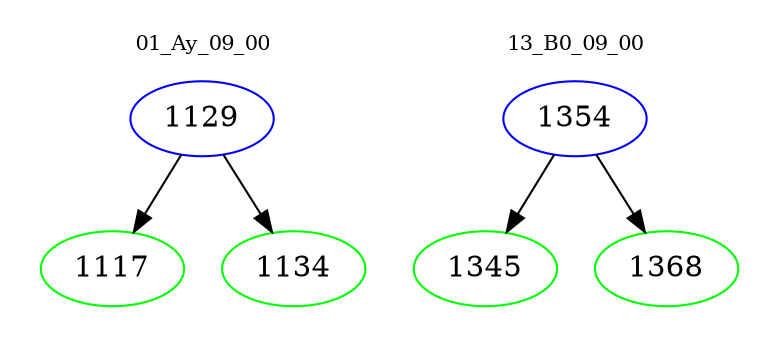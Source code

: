 digraph{
subgraph cluster_0 {
color = white
label = "01_Ay_09_00";
fontsize=10;
T0_1129 [label="1129", color="blue"]
T0_1129 -> T0_1117 [color="black"]
T0_1117 [label="1117", color="green"]
T0_1129 -> T0_1134 [color="black"]
T0_1134 [label="1134", color="green"]
}
subgraph cluster_1 {
color = white
label = "13_B0_09_00";
fontsize=10;
T1_1354 [label="1354", color="blue"]
T1_1354 -> T1_1345 [color="black"]
T1_1345 [label="1345", color="green"]
T1_1354 -> T1_1368 [color="black"]
T1_1368 [label="1368", color="green"]
}
}
